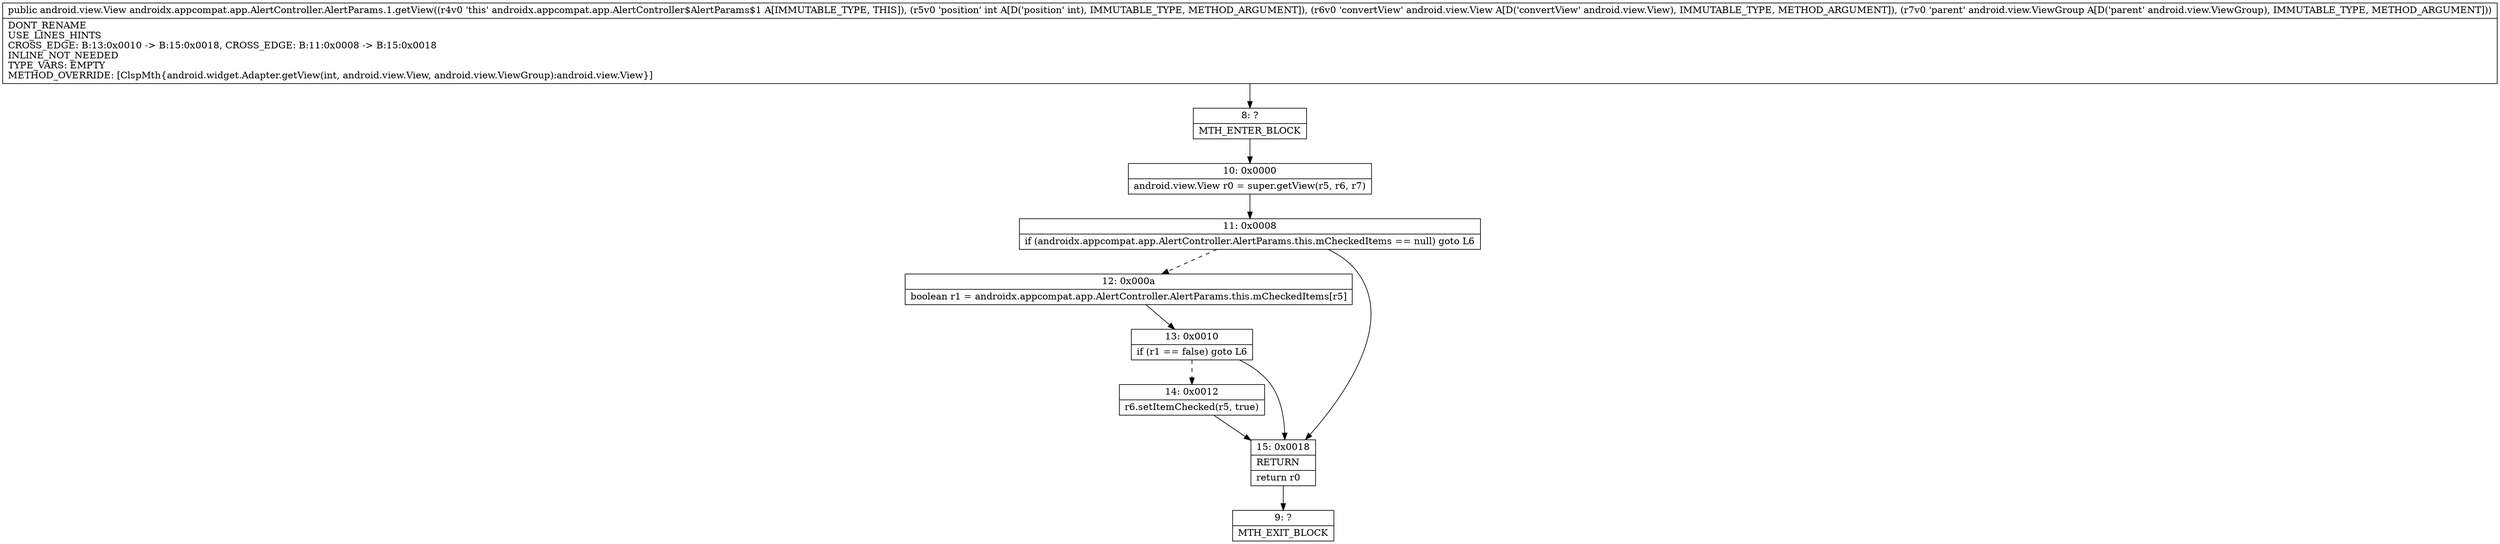 digraph "CFG forandroidx.appcompat.app.AlertController.AlertParams.1.getView(ILandroid\/view\/View;Landroid\/view\/ViewGroup;)Landroid\/view\/View;" {
Node_8 [shape=record,label="{8\:\ ?|MTH_ENTER_BLOCK\l}"];
Node_10 [shape=record,label="{10\:\ 0x0000|android.view.View r0 = super.getView(r5, r6, r7)\l}"];
Node_11 [shape=record,label="{11\:\ 0x0008|if (androidx.appcompat.app.AlertController.AlertParams.this.mCheckedItems == null) goto L6\l}"];
Node_12 [shape=record,label="{12\:\ 0x000a|boolean r1 = androidx.appcompat.app.AlertController.AlertParams.this.mCheckedItems[r5]\l}"];
Node_13 [shape=record,label="{13\:\ 0x0010|if (r1 == false) goto L6\l}"];
Node_14 [shape=record,label="{14\:\ 0x0012|r6.setItemChecked(r5, true)\l}"];
Node_15 [shape=record,label="{15\:\ 0x0018|RETURN\l|return r0\l}"];
Node_9 [shape=record,label="{9\:\ ?|MTH_EXIT_BLOCK\l}"];
MethodNode[shape=record,label="{public android.view.View androidx.appcompat.app.AlertController.AlertParams.1.getView((r4v0 'this' androidx.appcompat.app.AlertController$AlertParams$1 A[IMMUTABLE_TYPE, THIS]), (r5v0 'position' int A[D('position' int), IMMUTABLE_TYPE, METHOD_ARGUMENT]), (r6v0 'convertView' android.view.View A[D('convertView' android.view.View), IMMUTABLE_TYPE, METHOD_ARGUMENT]), (r7v0 'parent' android.view.ViewGroup A[D('parent' android.view.ViewGroup), IMMUTABLE_TYPE, METHOD_ARGUMENT]))  | DONT_RENAME\lUSE_LINES_HINTS\lCROSS_EDGE: B:13:0x0010 \-\> B:15:0x0018, CROSS_EDGE: B:11:0x0008 \-\> B:15:0x0018\lINLINE_NOT_NEEDED\lTYPE_VARS: EMPTY\lMETHOD_OVERRIDE: [ClspMth\{android.widget.Adapter.getView(int, android.view.View, android.view.ViewGroup):android.view.View\}]\l}"];
MethodNode -> Node_8;Node_8 -> Node_10;
Node_10 -> Node_11;
Node_11 -> Node_12[style=dashed];
Node_11 -> Node_15;
Node_12 -> Node_13;
Node_13 -> Node_14[style=dashed];
Node_13 -> Node_15;
Node_14 -> Node_15;
Node_15 -> Node_9;
}

